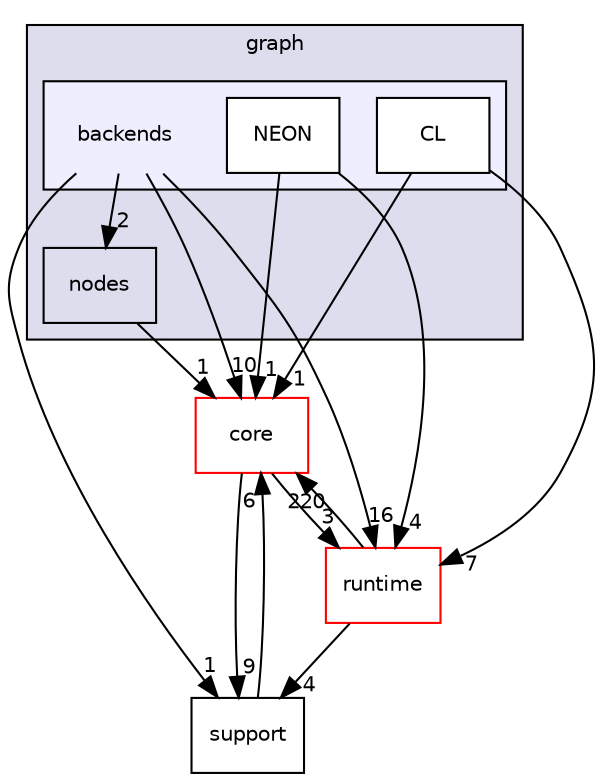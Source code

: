 digraph "arm_compute/graph/backends" {
  compound=true
  node [ fontsize="10", fontname="Helvetica"];
  edge [ labelfontsize="10", labelfontname="Helvetica"];
  subgraph clusterdir_99ae3712d1eecd2a93fc4d38b59a99ba {
    graph [ bgcolor="#ddddee", pencolor="black", label="graph" fontname="Helvetica", fontsize="10", URL="dir_99ae3712d1eecd2a93fc4d38b59a99ba.xhtml"]
  dir_b30607d43e07fadf88f4c95a88a6c88e [shape=box label="nodes" URL="dir_b30607d43e07fadf88f4c95a88a6c88e.xhtml"];
  subgraph clusterdir_59b2231210c554f4cc243709030bf1f8 {
    graph [ bgcolor="#eeeeff", pencolor="black", label="" URL="dir_59b2231210c554f4cc243709030bf1f8.xhtml"];
    dir_59b2231210c554f4cc243709030bf1f8 [shape=plaintext label="backends"];
  dir_550bba389faad7f08ae5a13c29129f99 [shape=box label="CL" fillcolor="white" style="filled" URL="dir_550bba389faad7f08ae5a13c29129f99.xhtml"];
  dir_2af5ba73c22f603fb662b4c21cfc8574 [shape=box label="NEON" fillcolor="white" style="filled" URL="dir_2af5ba73c22f603fb662b4c21cfc8574.xhtml"];
  }
  }
  dir_1fb090f0c6070330bfaccc4236d3ca0d [shape=box label="core" fillcolor="white" style="filled" color="red" URL="dir_1fb090f0c6070330bfaccc4236d3ca0d.xhtml"];
  dir_5815af820a9cc9481f1d0990a0d60286 [shape=box label="support" URL="dir_5815af820a9cc9481f1d0990a0d60286.xhtml"];
  dir_8bc26130589aa16388b5a02f17abf2c2 [shape=box label="runtime" fillcolor="white" style="filled" color="red" URL="dir_8bc26130589aa16388b5a02f17abf2c2.xhtml"];
  dir_2af5ba73c22f603fb662b4c21cfc8574->dir_1fb090f0c6070330bfaccc4236d3ca0d [headlabel="1", labeldistance=1.5 headhref="dir_000064_000001.xhtml"];
  dir_2af5ba73c22f603fb662b4c21cfc8574->dir_8bc26130589aa16388b5a02f17abf2c2 [headlabel="4", labeldistance=1.5 headhref="dir_000064_000006.xhtml"];
  dir_550bba389faad7f08ae5a13c29129f99->dir_1fb090f0c6070330bfaccc4236d3ca0d [headlabel="1", labeldistance=1.5 headhref="dir_000063_000001.xhtml"];
  dir_550bba389faad7f08ae5a13c29129f99->dir_8bc26130589aa16388b5a02f17abf2c2 [headlabel="7", labeldistance=1.5 headhref="dir_000063_000006.xhtml"];
  dir_8bc26130589aa16388b5a02f17abf2c2->dir_1fb090f0c6070330bfaccc4236d3ca0d [headlabel="220", labeldistance=1.5 headhref="dir_000006_000001.xhtml"];
  dir_8bc26130589aa16388b5a02f17abf2c2->dir_5815af820a9cc9481f1d0990a0d60286 [headlabel="4", labeldistance=1.5 headhref="dir_000006_000031.xhtml"];
  dir_59b2231210c554f4cc243709030bf1f8->dir_1fb090f0c6070330bfaccc4236d3ca0d [headlabel="10", labeldistance=1.5 headhref="dir_000032_000001.xhtml"];
  dir_59b2231210c554f4cc243709030bf1f8->dir_5815af820a9cc9481f1d0990a0d60286 [headlabel="1", labeldistance=1.5 headhref="dir_000032_000031.xhtml"];
  dir_59b2231210c554f4cc243709030bf1f8->dir_8bc26130589aa16388b5a02f17abf2c2 [headlabel="16", labeldistance=1.5 headhref="dir_000032_000006.xhtml"];
  dir_59b2231210c554f4cc243709030bf1f8->dir_b30607d43e07fadf88f4c95a88a6c88e [headlabel="2", labeldistance=1.5 headhref="dir_000032_000067.xhtml"];
  dir_1fb090f0c6070330bfaccc4236d3ca0d->dir_5815af820a9cc9481f1d0990a0d60286 [headlabel="9", labeldistance=1.5 headhref="dir_000001_000031.xhtml"];
  dir_1fb090f0c6070330bfaccc4236d3ca0d->dir_8bc26130589aa16388b5a02f17abf2c2 [headlabel="3", labeldistance=1.5 headhref="dir_000001_000006.xhtml"];
  dir_b30607d43e07fadf88f4c95a88a6c88e->dir_1fb090f0c6070330bfaccc4236d3ca0d [headlabel="1", labeldistance=1.5 headhref="dir_000067_000001.xhtml"];
  dir_5815af820a9cc9481f1d0990a0d60286->dir_1fb090f0c6070330bfaccc4236d3ca0d [headlabel="6", labeldistance=1.5 headhref="dir_000031_000001.xhtml"];
}
